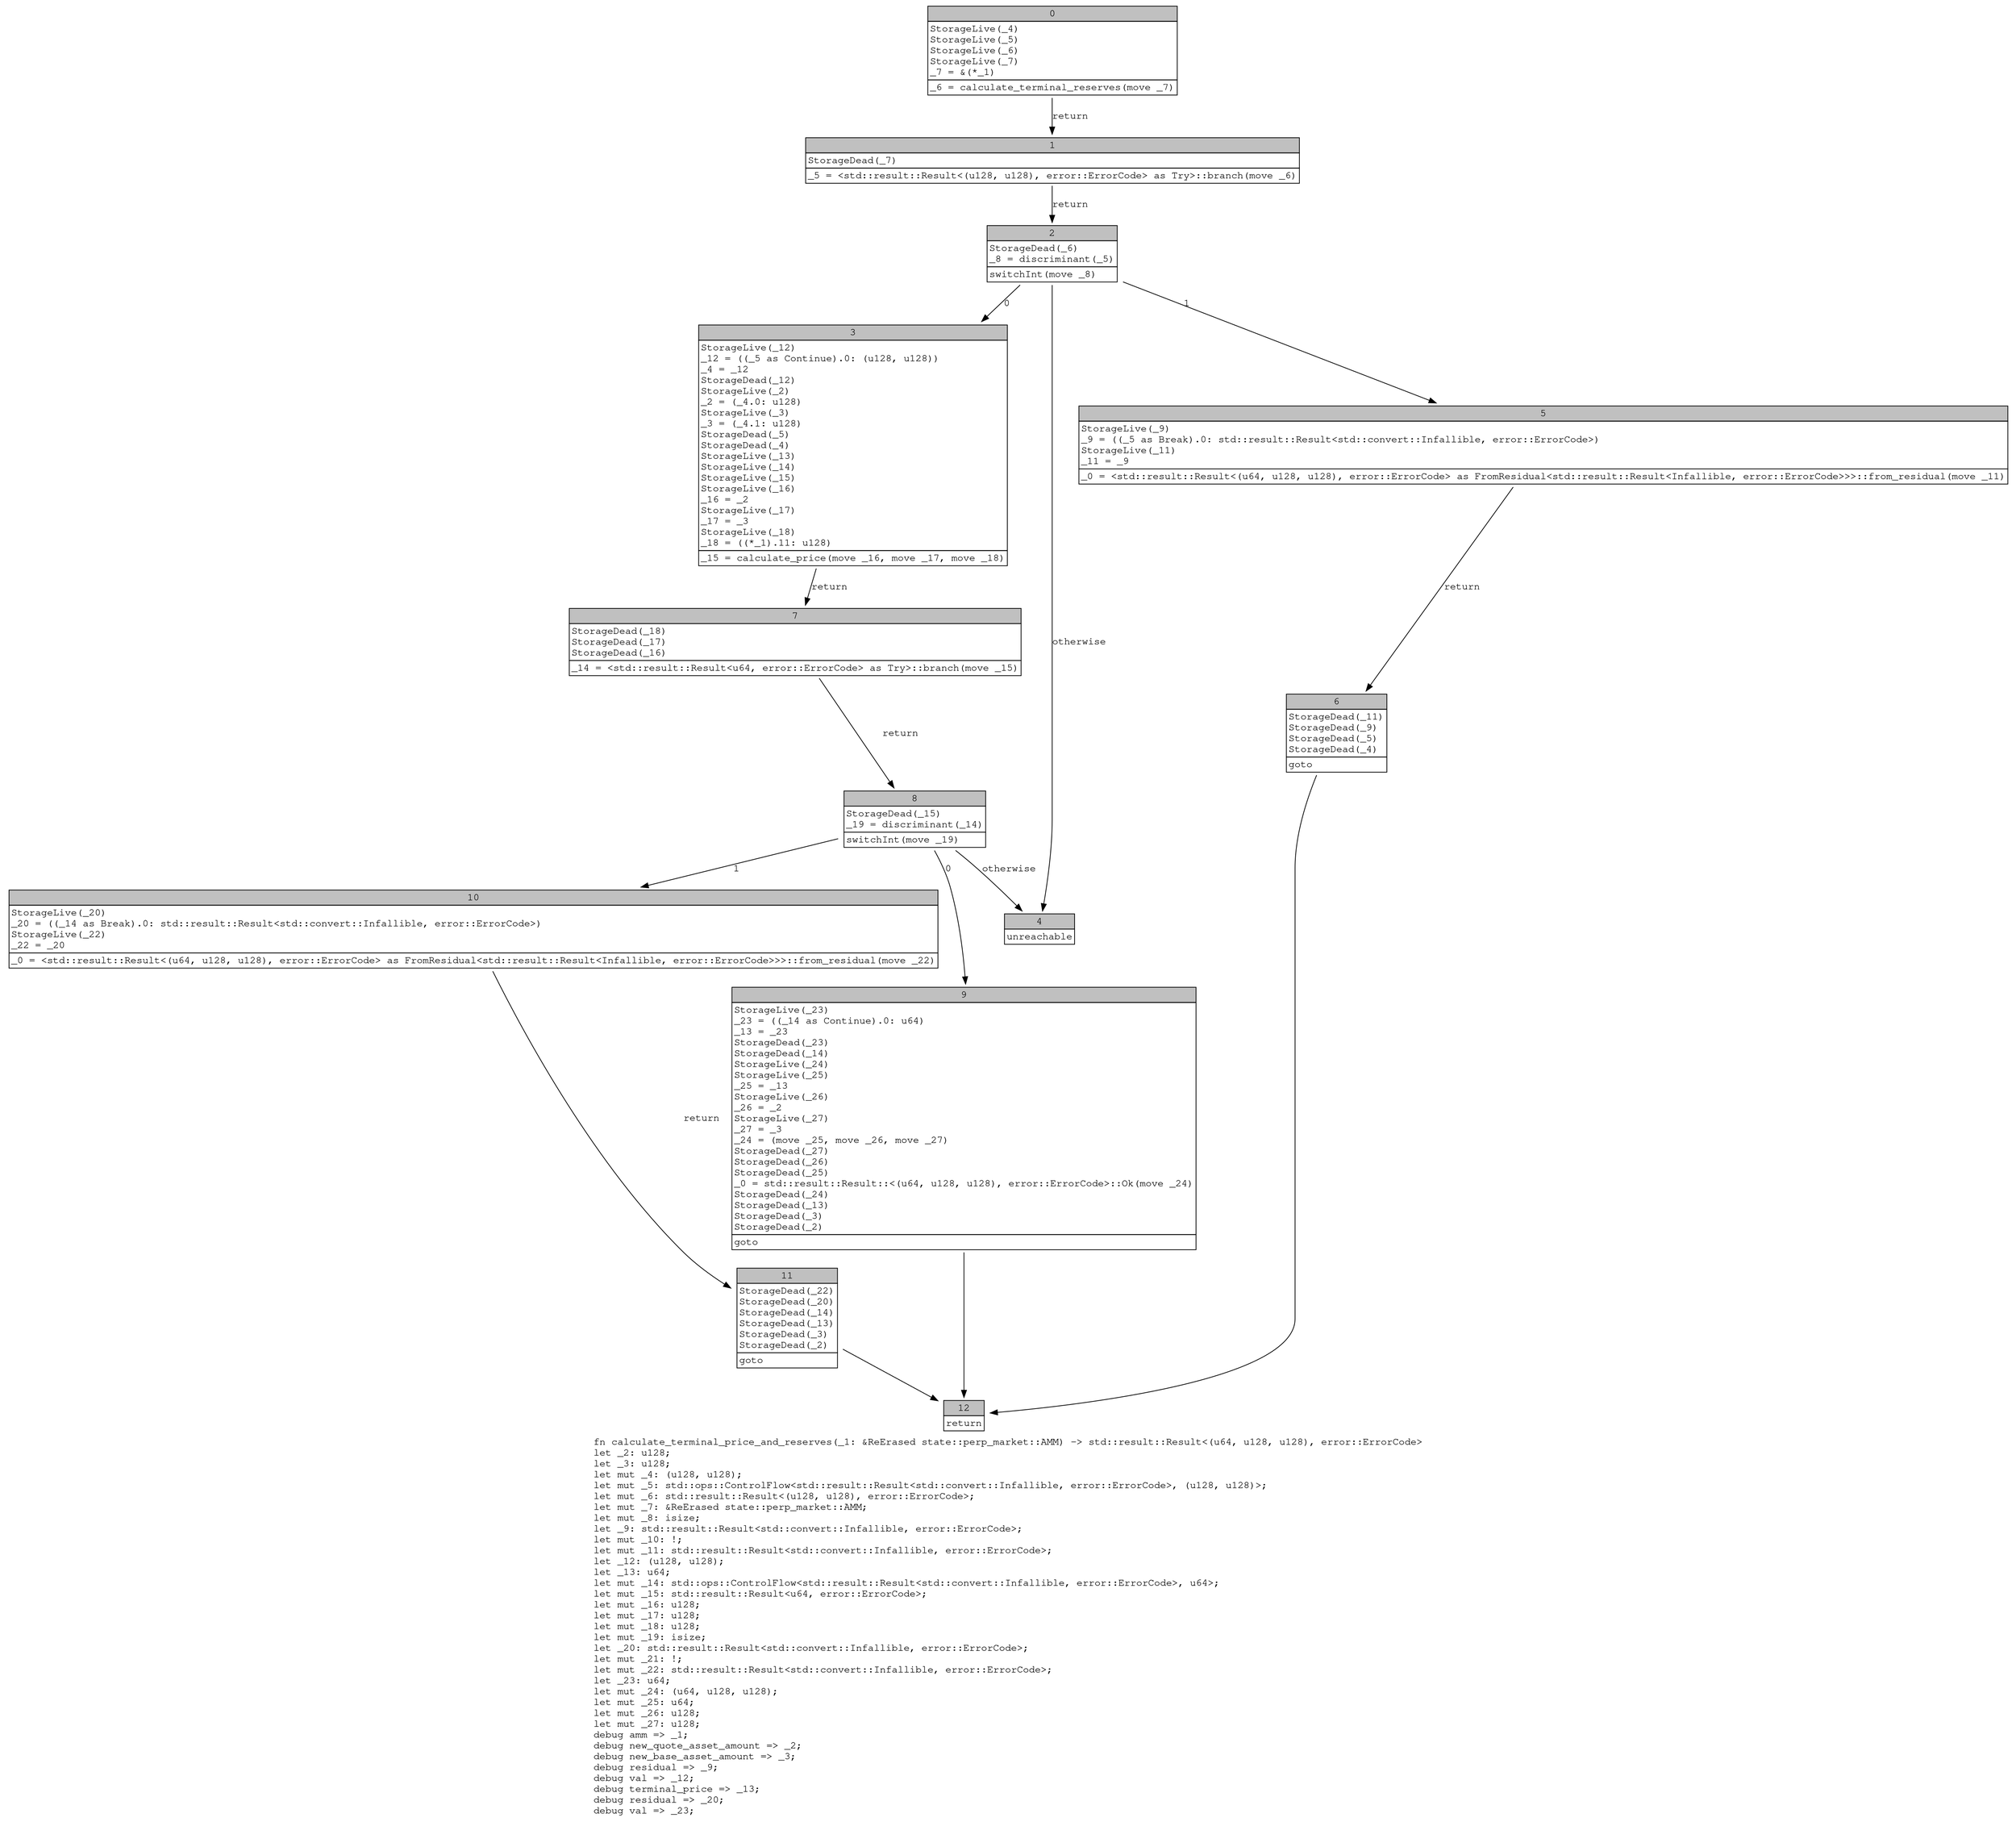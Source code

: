 digraph Mir_0_1808 {
    graph [fontname="Courier, monospace"];
    node [fontname="Courier, monospace"];
    edge [fontname="Courier, monospace"];
    label=<fn calculate_terminal_price_and_reserves(_1: &amp;ReErased state::perp_market::AMM) -&gt; std::result::Result&lt;(u64, u128, u128), error::ErrorCode&gt;<br align="left"/>let _2: u128;<br align="left"/>let _3: u128;<br align="left"/>let mut _4: (u128, u128);<br align="left"/>let mut _5: std::ops::ControlFlow&lt;std::result::Result&lt;std::convert::Infallible, error::ErrorCode&gt;, (u128, u128)&gt;;<br align="left"/>let mut _6: std::result::Result&lt;(u128, u128), error::ErrorCode&gt;;<br align="left"/>let mut _7: &amp;ReErased state::perp_market::AMM;<br align="left"/>let mut _8: isize;<br align="left"/>let _9: std::result::Result&lt;std::convert::Infallible, error::ErrorCode&gt;;<br align="left"/>let mut _10: !;<br align="left"/>let mut _11: std::result::Result&lt;std::convert::Infallible, error::ErrorCode&gt;;<br align="left"/>let _12: (u128, u128);<br align="left"/>let _13: u64;<br align="left"/>let mut _14: std::ops::ControlFlow&lt;std::result::Result&lt;std::convert::Infallible, error::ErrorCode&gt;, u64&gt;;<br align="left"/>let mut _15: std::result::Result&lt;u64, error::ErrorCode&gt;;<br align="left"/>let mut _16: u128;<br align="left"/>let mut _17: u128;<br align="left"/>let mut _18: u128;<br align="left"/>let mut _19: isize;<br align="left"/>let _20: std::result::Result&lt;std::convert::Infallible, error::ErrorCode&gt;;<br align="left"/>let mut _21: !;<br align="left"/>let mut _22: std::result::Result&lt;std::convert::Infallible, error::ErrorCode&gt;;<br align="left"/>let _23: u64;<br align="left"/>let mut _24: (u64, u128, u128);<br align="left"/>let mut _25: u64;<br align="left"/>let mut _26: u128;<br align="left"/>let mut _27: u128;<br align="left"/>debug amm =&gt; _1;<br align="left"/>debug new_quote_asset_amount =&gt; _2;<br align="left"/>debug new_base_asset_amount =&gt; _3;<br align="left"/>debug residual =&gt; _9;<br align="left"/>debug val =&gt; _12;<br align="left"/>debug terminal_price =&gt; _13;<br align="left"/>debug residual =&gt; _20;<br align="left"/>debug val =&gt; _23;<br align="left"/>>;
    bb0__0_1808 [shape="none", label=<<table border="0" cellborder="1" cellspacing="0"><tr><td bgcolor="gray" align="center" colspan="1">0</td></tr><tr><td align="left" balign="left">StorageLive(_4)<br/>StorageLive(_5)<br/>StorageLive(_6)<br/>StorageLive(_7)<br/>_7 = &amp;(*_1)<br/></td></tr><tr><td align="left">_6 = calculate_terminal_reserves(move _7)</td></tr></table>>];
    bb1__0_1808 [shape="none", label=<<table border="0" cellborder="1" cellspacing="0"><tr><td bgcolor="gray" align="center" colspan="1">1</td></tr><tr><td align="left" balign="left">StorageDead(_7)<br/></td></tr><tr><td align="left">_5 = &lt;std::result::Result&lt;(u128, u128), error::ErrorCode&gt; as Try&gt;::branch(move _6)</td></tr></table>>];
    bb2__0_1808 [shape="none", label=<<table border="0" cellborder="1" cellspacing="0"><tr><td bgcolor="gray" align="center" colspan="1">2</td></tr><tr><td align="left" balign="left">StorageDead(_6)<br/>_8 = discriminant(_5)<br/></td></tr><tr><td align="left">switchInt(move _8)</td></tr></table>>];
    bb3__0_1808 [shape="none", label=<<table border="0" cellborder="1" cellspacing="0"><tr><td bgcolor="gray" align="center" colspan="1">3</td></tr><tr><td align="left" balign="left">StorageLive(_12)<br/>_12 = ((_5 as Continue).0: (u128, u128))<br/>_4 = _12<br/>StorageDead(_12)<br/>StorageLive(_2)<br/>_2 = (_4.0: u128)<br/>StorageLive(_3)<br/>_3 = (_4.1: u128)<br/>StorageDead(_5)<br/>StorageDead(_4)<br/>StorageLive(_13)<br/>StorageLive(_14)<br/>StorageLive(_15)<br/>StorageLive(_16)<br/>_16 = _2<br/>StorageLive(_17)<br/>_17 = _3<br/>StorageLive(_18)<br/>_18 = ((*_1).11: u128)<br/></td></tr><tr><td align="left">_15 = calculate_price(move _16, move _17, move _18)</td></tr></table>>];
    bb4__0_1808 [shape="none", label=<<table border="0" cellborder="1" cellspacing="0"><tr><td bgcolor="gray" align="center" colspan="1">4</td></tr><tr><td align="left">unreachable</td></tr></table>>];
    bb5__0_1808 [shape="none", label=<<table border="0" cellborder="1" cellspacing="0"><tr><td bgcolor="gray" align="center" colspan="1">5</td></tr><tr><td align="left" balign="left">StorageLive(_9)<br/>_9 = ((_5 as Break).0: std::result::Result&lt;std::convert::Infallible, error::ErrorCode&gt;)<br/>StorageLive(_11)<br/>_11 = _9<br/></td></tr><tr><td align="left">_0 = &lt;std::result::Result&lt;(u64, u128, u128), error::ErrorCode&gt; as FromResidual&lt;std::result::Result&lt;Infallible, error::ErrorCode&gt;&gt;&gt;::from_residual(move _11)</td></tr></table>>];
    bb6__0_1808 [shape="none", label=<<table border="0" cellborder="1" cellspacing="0"><tr><td bgcolor="gray" align="center" colspan="1">6</td></tr><tr><td align="left" balign="left">StorageDead(_11)<br/>StorageDead(_9)<br/>StorageDead(_5)<br/>StorageDead(_4)<br/></td></tr><tr><td align="left">goto</td></tr></table>>];
    bb7__0_1808 [shape="none", label=<<table border="0" cellborder="1" cellspacing="0"><tr><td bgcolor="gray" align="center" colspan="1">7</td></tr><tr><td align="left" balign="left">StorageDead(_18)<br/>StorageDead(_17)<br/>StorageDead(_16)<br/></td></tr><tr><td align="left">_14 = &lt;std::result::Result&lt;u64, error::ErrorCode&gt; as Try&gt;::branch(move _15)</td></tr></table>>];
    bb8__0_1808 [shape="none", label=<<table border="0" cellborder="1" cellspacing="0"><tr><td bgcolor="gray" align="center" colspan="1">8</td></tr><tr><td align="left" balign="left">StorageDead(_15)<br/>_19 = discriminant(_14)<br/></td></tr><tr><td align="left">switchInt(move _19)</td></tr></table>>];
    bb9__0_1808 [shape="none", label=<<table border="0" cellborder="1" cellspacing="0"><tr><td bgcolor="gray" align="center" colspan="1">9</td></tr><tr><td align="left" balign="left">StorageLive(_23)<br/>_23 = ((_14 as Continue).0: u64)<br/>_13 = _23<br/>StorageDead(_23)<br/>StorageDead(_14)<br/>StorageLive(_24)<br/>StorageLive(_25)<br/>_25 = _13<br/>StorageLive(_26)<br/>_26 = _2<br/>StorageLive(_27)<br/>_27 = _3<br/>_24 = (move _25, move _26, move _27)<br/>StorageDead(_27)<br/>StorageDead(_26)<br/>StorageDead(_25)<br/>_0 = std::result::Result::&lt;(u64, u128, u128), error::ErrorCode&gt;::Ok(move _24)<br/>StorageDead(_24)<br/>StorageDead(_13)<br/>StorageDead(_3)<br/>StorageDead(_2)<br/></td></tr><tr><td align="left">goto</td></tr></table>>];
    bb10__0_1808 [shape="none", label=<<table border="0" cellborder="1" cellspacing="0"><tr><td bgcolor="gray" align="center" colspan="1">10</td></tr><tr><td align="left" balign="left">StorageLive(_20)<br/>_20 = ((_14 as Break).0: std::result::Result&lt;std::convert::Infallible, error::ErrorCode&gt;)<br/>StorageLive(_22)<br/>_22 = _20<br/></td></tr><tr><td align="left">_0 = &lt;std::result::Result&lt;(u64, u128, u128), error::ErrorCode&gt; as FromResidual&lt;std::result::Result&lt;Infallible, error::ErrorCode&gt;&gt;&gt;::from_residual(move _22)</td></tr></table>>];
    bb11__0_1808 [shape="none", label=<<table border="0" cellborder="1" cellspacing="0"><tr><td bgcolor="gray" align="center" colspan="1">11</td></tr><tr><td align="left" balign="left">StorageDead(_22)<br/>StorageDead(_20)<br/>StorageDead(_14)<br/>StorageDead(_13)<br/>StorageDead(_3)<br/>StorageDead(_2)<br/></td></tr><tr><td align="left">goto</td></tr></table>>];
    bb12__0_1808 [shape="none", label=<<table border="0" cellborder="1" cellspacing="0"><tr><td bgcolor="gray" align="center" colspan="1">12</td></tr><tr><td align="left">return</td></tr></table>>];
    bb0__0_1808 -> bb1__0_1808 [label="return"];
    bb1__0_1808 -> bb2__0_1808 [label="return"];
    bb2__0_1808 -> bb3__0_1808 [label="0"];
    bb2__0_1808 -> bb5__0_1808 [label="1"];
    bb2__0_1808 -> bb4__0_1808 [label="otherwise"];
    bb3__0_1808 -> bb7__0_1808 [label="return"];
    bb5__0_1808 -> bb6__0_1808 [label="return"];
    bb6__0_1808 -> bb12__0_1808 [label=""];
    bb7__0_1808 -> bb8__0_1808 [label="return"];
    bb8__0_1808 -> bb9__0_1808 [label="0"];
    bb8__0_1808 -> bb10__0_1808 [label="1"];
    bb8__0_1808 -> bb4__0_1808 [label="otherwise"];
    bb9__0_1808 -> bb12__0_1808 [label=""];
    bb10__0_1808 -> bb11__0_1808 [label="return"];
    bb11__0_1808 -> bb12__0_1808 [label=""];
}
